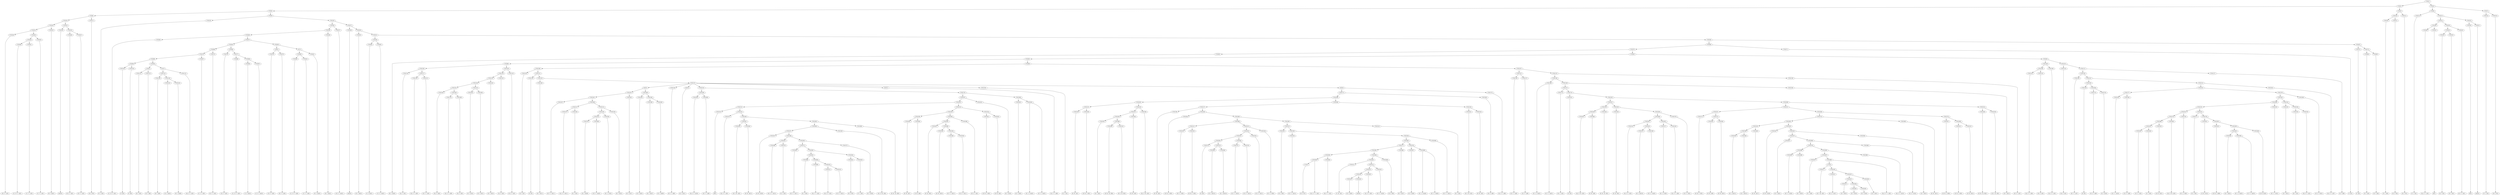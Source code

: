 digraph sample{
"C763(1)"->"C763(2)"
"C763(1)"->"C763(3)"
"C763(2)"->"C763(4)"
"C763(2)"->"C763(5)"
"C763(3)"->"C763(6)"
"C763(3)"->"C763(7)"
"C763(4)"->"C763(8)"
"C763(4)"->"C763(9)"
"C763(5)"->"C763(10)"
"C763(5)"->"C763(11)"
"C763(6)"->"C763(12)"
"C763(6)"->"C763(13)"
"C763(7)"->"C763(14)"
"C763(7)"->"C763(15)"
"C763(8)"->"C763(16)"
"C763(8)"->"C763(17)"
"C763(9)"->"C763(18)"
"C763(9)"->"C763(19)"
"C763(10)"->"C763(20)"
"C763(10)"->"C763(21)"
"C763(11)"->"[D  E  F](1)"
"C763(12)"->"[F  G  A](1)"
"C763(13)"->"C763(22)"
"C763(13)"->"C763(23)"
"C763(14)"->"[F  G  A](2)"
"C763(15)"->"[D  E  F](2)"
"C763(16)"->"C763(24)"
"C763(16)"->"C763(25)"
"C763(17)"->"[D  E  F](3)"
"C763(18)"->"[F  G  A](3)"
"C763(19)"->"C763(26)"
"C763(19)"->"C763(27)"
"C763(20)"->"[F  G  A](4)"
"C763(21)"->"[D  E  F](4)"
"C763(22)"->"C763(28)"
"C763(22)"->"C763(29)"
"C763(23)"->"C763(30)"
"C763(23)"->"C763(31)"
"C763(24)"->"C763(32)"
"C763(24)"->"C763(33)"
"C763(25)"->"C763(34)"
"C763(25)"->"C763(35)"
"C763(26)"->"C763(36)"
"C763(26)"->"C763(37)"
"C763(27)"->"C763(38)"
"C763(27)"->"C763(39)"
"C763(28)"->"C763(40)"
"C763(28)"->"C763(41)"
"C763(29)"->"C763(42)"
"C763(29)"->"C763(43)"
"C763(30)"->"[D](1)"
"C763(31)"->"[rest](1)"
"C763(32)"->"C763(44)"
"C763(32)"->"C763(45)"
"C763(33)"->"[D  F  Ais](1)"
"C763(34)"->"[rest](2)"
"C763(35)"->"C763(46)"
"C763(35)"->"C763(47)"
"C763(36)"->"C763(48)"
"C763(36)"->"C763(49)"
"C763(37)"->"[D  E  G  Ais](1)"
"C763(38)"->"[rest](3)"
"C763(39)"->"C763(50)"
"C763(39)"->"C763(51)"
"C763(40)"->"[Cis  E  G  A](1)"
"C763(41)"->"[A](1)"
"C763(42)"->"C763(52)"
"C763(42)"->"C763(53)"
"C763(43)"->"[D  F  G  A](1)"
"C763(44)"->"[D  E  F  A](1)"
"C763(45)"->"C763(54)"
"C763(45)"->"C763(55)"
"C763(46)"->"[D  E  F  A](2)"
"C763(47)"->"[D  F  G  A](2)"
"C763(48)"->"C763(56)"
"C763(48)"->"C763(57)"
"C763(49)"->"[D  G  Ais](1)"
"C763(50)"->"[D  G  Ais](2)"
"C763(51)"->"C763(58)"
"C763(51)"->"C763(59)"
"C763(52)"->"[D  F  A](1)"
"C763(53)"->"[D  F  A](2)"
"C763(54)"->"C763(60)"
"C763(54)"->"C763(61)"
"C763(55)"->"[C  F  G  A](1)"
"C763(56)"->"[C  D  E  F  A](1)"
"C763(57)"->"C763(62)"
"C763(57)"->"C763(63)"
"C763(58)"->"C763(64)"
"C763(58)"->"C763(65)"
"C763(59)"->"C763(66)"
"C763(59)"->"C763(67)"
"C763(60)"->"[C  D  E  F  A](2)"
"C763(61)"->"[C  F  G  A](2)"
"C763(62)"->"C763(68)"
"C763(62)"->"C763(69)"
"C763(63)"->"C164(1)"
"C763(63)"->"C47(1)"
"C763(64)"->"[C  E  Ais](1)"
"C763(65)"->"[C  E  G  Ais](1)"
"C763(66)"->"C763(70)"
"C763(66)"->"C763(71)"
"C763(67)"->"C763(72)"
"C763(67)"->"C763(73)"
"C763(68)"->"C763(74)"
"C763(68)"->"C763(75)"
"C763(69)"->"C763(76)"
"C763(69)"->"C763(77)"
"C164(1)"->"C763(78)"
"C164(1)"->"C763(79)"
"C47(1)"->"C763(80)"
"C47(1)"->"C763(81)"
"C763(70)"->"C763(82)"
"C763(70)"->"C763(83)"
"C763(71)"->"[F  A](1)"
"C763(72)"->"[F  A](2)"
"C763(73)"->"C763(84)"
"C763(73)"->"C763(85)"
"C763(74)"->"C763(86)"
"C763(74)"->"C763(87)"
"C763(75)"->"[D  F  G  A](3)"
"C763(76)"->"[D  E  F  A](3)"
"C763(77)"->"C763(88)"
"C763(77)"->"C763(89)"
"C763(78)"->"[D  E  F  A](4)"
"C763(79)"->"[D  F  G  A](4)"
"C763(80)"->"C763(90)"
"C763(80)"->"C763(91)"
"C763(81)"->"[D  G  Ais](3)"
"C763(82)"->"[D  G  Ais](4)"
"C763(83)"->"C763(92)"
"C763(83)"->"C763(93)"
"C763(84)"->"[D  F  A](3)"
"C763(85)"->"[D  F  A](4)"
"C763(86)"->"C763(94)"
"C763(86)"->"C763(95)"
"C763(87)"->"[C  F  G  A](3)"
"C763(88)"->"[C  D  E  F  A](3)"
"C763(89)"->"C763(96)"
"C763(89)"->"C763(97)"
"C763(90)"->"[C  D  E  F  A](4)"
"C763(91)"->"[C  F  G  A](4)"
"C763(92)"->"C763(98)"
"C763(92)"->"C763(99)"
"C763(93)"->"C763(100)"
"C763(93)"->"C763(101)"
"C763(94)"->"C763(102)"
"C763(94)"->"C763(103)"
"C763(95)"->"C164(2)"
"C763(95)"->"C47(2)"
"C763(96)"->"[C  E  Ais](2)"
"C763(97)"->"[C  E  G  Ais](2)"
"C763(98)"->"C763(104)"
"C763(98)"->"C763(105)"
"C763(99)"->"C763(106)"
"C763(99)"->"C763(107)"
"C763(100)"->"C763(108)"
"C763(100)"->"C763(109)"
"C763(101)"->"C763(110)"
"C763(101)"->"C763(111)"
"C763(102)"->"[F  A](3)"
"C763(103)"->"[F  A](4)"
"C164(2)"->"C763(112)"
"C164(2)"->"C763(113)"
"C47(2)"->"C763(114)"
"C47(2)"->"C763(115)"
"C763(104)"->"C763(116)"
"C763(104)"->"C763(117)"
"C763(105)"->"C763(118)"
"C763(105)"->"C763(119)"
"C763(106)"->"C763(120)"
"C763(106)"->"C763(121)"
"C763(107)"->"C763(122)"
"C763(107)"->"C763(123)"
"C763(108)"->"C763(124)"
"C763(108)"->"C763(125)"
"C763(109)"->"[Cis  E  G  A](2)"
"C763(110)"->"[Cis  E  A](1)"
"C763(111)"->"C763(126)"
"C763(111)"->"C763(127)"
"C763(112)"->"[D  F  A](5)"
"C763(113)"->"[D  F  A](6)"
"C763(114)"->"C763(128)"
"C763(114)"->"C763(129)"
"C763(115)"->"[Cis  E  G  A](3)"
"C763(116)"->"[Cis  G  A](1)"
"C763(117)"->"C763(130)"
"C763(117)"->"C763(131)"
"C763(118)"->"C763(132)"
"C763(118)"->"C763(133)"
"C763(119)"->"[D  E  F  A](5)"
"C763(120)"->"[D  F  A](7)"
"C763(121)"->"C763(134)"
"C763(121)"->"C763(135)"
"C763(122)"->"C763(136)"
"C763(122)"->"C763(137)"
"C763(123)"->"C763(138)"
"C763(123)"->"C763(139)"
"C763(124)"->"[Cis  E  G  A](4)"
"C763(125)"->"[Cis  E  A](2)"
"C763(126)"->"C763(140)"
"C763(126)"->"C763(141)"
"C763(127)"->"[D  F  A](8)"
"C763(128)"->"[D  F  A](9)"
"C763(129)"->"C763(142)"
"C763(129)"->"C763(143)"
"C763(130)"->"[Cis  E  G  A](5)"
"C763(131)"->"[D  F  G  A](5)"
"C763(132)"->"C763(144)"
"C763(132)"->"C763(145)"
"C763(133)"->"[Cis  E  A](3)"
"C763(134)"->"[E  A](1)"
"C763(135)"->"C763(146)"
"C763(135)"->"C763(147)"
"C763(136)"->"[D  F  G  A](6)"
"C763(137)"->"[D  E  F  A](6)"
"C763(138)"->"C763(148)"
"C763(138)"->"C763(149)"
"C763(139)"->"[D  E  F  A](7)"
"C763(140)"->"[D  F  G  A](7)"
"C763(141)"->"C763(150)"
"C763(141)"->"C763(151)"
"C763(142)"->"[D  G  Ais](5)"
"C763(143)"->"[D  G  Ais](6)"
"C763(144)"->"C763(152)"
"C763(144)"->"C763(153)"
"C763(145)"->"[D  F  A](10)"
"C763(146)"->"[D  F  A](11)"
"C763(147)"->"C455(1)"
"C763(147)"->"C763(154)"
"C763(147)"->"C455(2)"
"C763(147)"->"C763(155)"
"C763(147)"->"C455(3)"
"C763(147)"->"C763(156)"
"C763(147)"->"C455(4)"
"C763(148)"->"[E  G  A  Ais](1)"
"C763(148)"->"[E  F  G  Ais](1)"
"C763(149)"->"C763(157)"
"C763(149)"->"C763(158)"
"C763(150)"->"C763(159)"
"C763(150)"->"C763(160)"
"C763(151)"->"C763(161)"
"C763(151)"->"C763(162)"
"C763(152)"->"C763(163)"
"C763(152)"->"C763(164)"
"C763(153)"->"C763(165)"
"C763(153)"->"C763(166)"
"C455(1)"->"C763(167)"
"C455(1)"->"C763(168)"
"C763(154)"->"[D  F  G  A](8)"
"C455(2)"->"[D  F  A](12)"
"C763(155)"->"C763(169)"
"C763(155)"->"C763(170)"
"C455(3)"->"[Cis  E  G  A](6)"
"C763(156)"->"[E  G  A](1)"
"C455(4)"->"C763(171)"
"C455(4)"->"C763(172)"
"C763(157)"->"C763(173)"
"C763(157)"->"C763(174)"
"C763(158)"->"[D  F  A](13)"
"C763(159)"->"[D  A](1)"
"C763(160)"->"C763(175)"
"C763(160)"->"C763(176)"
"C763(161)"->"C763(177)"
"C763(161)"->"C763(178)"
"C763(162)"->"[Cis  E  G  A](7)"
"C763(163)"->"[Cis  E  A](4)"
"C763(164)"->"C763(179)"
"C763(164)"->"C763(180)"
"C763(165)"->"[D  F  A](14)"
"C763(166)"->"[D  F  A](15)"
"C763(167)"->"C763(181)"
"C763(167)"->"C763(182)"
"C763(168)"->"C763(183)"
"C763(168)"->"C763(184)"
"C763(169)"->"C763(185)"
"C763(169)"->"C763(186)"
"C763(170)"->"C763(187)"
"C763(170)"->"C763(188)"
"C763(171)"->"C763(189)"
"C763(171)"->"C763(190)"
"C763(172)"->"[Cis  E  G  A](8)"
"C763(173)"->"[Cis  G  A](2)"
"C763(174)"->"C763(191)"
"C763(174)"->"C763(192)"
"C763(175)"->"[D  E  F  A](8)"
"C763(176)"->"[D  F  A](16)"
"C763(177)"->"C763(193)"
"C763(177)"->"C763(194)"
"C763(178)"->"C763(195)"
"C763(178)"->"C763(196)"
"C763(179)"->"[Cis  E  G  A](9)"
"C763(180)"->"[Cis  E  A](5)"
"C763(181)"->"C763(197)"
"C763(181)"->"C763(198)"
"C763(182)"->"[D  F  A](17)"
"C763(183)"->"[D  F  A](18)"
"C763(184)"->"C763(199)"
"C763(184)"->"C763(200)"
"C763(185)"->"[Cis  E  G  A](10)"
"C763(186)"->"[D  F  G  A](9)"
"C763(187)"->"C763(201)"
"C763(187)"->"C763(202)"
"C763(188)"->"C763(203)"
"C763(188)"->"C763(204)"
"C763(189)"->"C763(205)"
"C763(189)"->"C763(206)"
"C763(190)"->"[Cis  E  A](6)"
"C763(191)"->"[E  A](2)"
"C763(192)"->"C763(207)"
"C763(192)"->"C763(208)"
"C763(193)"->"[D  F  G  A](10)"
"C763(194)"->"[D  E  F  A](9)"
"C763(195)"->"C763(209)"
"C763(195)"->"C763(210)"
"C763(196)"->"[D  E  F  A](10)"
"C763(197)"->"[D  F  G  A](11)"
"C763(198)"->"C763(211)"
"C763(198)"->"C763(212)"
"C763(199)"->"[D  G  Ais](7)"
"C763(200)"->"[D  G  Ais](8)"
"C763(201)"->"C763(213)"
"C763(201)"->"C763(214)"
"C763(202)"->"[D  F  A](19)"
"C763(203)"->"[D  F  A](20)"
"C763(204)"->"[E  G  A  Ais](2)"
"C763(204)"->"[E  F  G  Ais](2)"
"C763(205)"->"C763(215)"
"C763(205)"->"C763(216)"
"C763(206)"->"C763(217)"
"C763(206)"->"C763(218)"
"C763(207)"->"C763(219)"
"C763(207)"->"C763(220)"
"C763(208)"->"C763(221)"
"C763(208)"->"C763(222)"
"C763(209)"->"C763(223)"
"C763(209)"->"C763(224)"
"C763(210)"->"C763(225)"
"C763(210)"->"C763(226)"
"C763(211)"->"C763(227)"
"C763(211)"->"C763(228)"
"C763(212)"->"C763(229)"
"C763(212)"->"C763(230)"
"C763(213)"->"C763(231)"
"C763(213)"->"C763(232)"
"C763(214)"->"C763(233)"
"C763(214)"->"C763(234)"
"C763(215)"->"C763(235)"
"C763(215)"->"C763(236)"
"C763(216)"->"C763(237)"
"C763(216)"->"C763(238)"
"C763(217)"->"C763(239)"
"C763(217)"->"C763(240)"
"C763(218)"->"C763(241)"
"C763(218)"->"C763(242)"
"C763(219)"->"C763(243)"
"C763(219)"->"C763(244)"
"C763(220)"->"C763(245)"
"C763(220)"->"C763(246)"
"C763(221)"->"C763(247)"
"C763(221)"->"C763(248)"
"C763(222)"->"C763(249)"
"C763(222)"->"C763(250)"
"C763(223)"->"C763(251)"
"C763(223)"->"C763(252)"
"C763(224)"->"[D  F  G  A](12)"
"C763(225)"->"[D  F  A](21)"
"C763(226)"->"C763(253)"
"C763(226)"->"C763(254)"
"C763(227)"->"[Cis  E  G  A](11)"
"C763(228)"->"[E  G  A](2)"
"C763(229)"->"C763(255)"
"C763(229)"->"C763(256)"
"C763(230)"->"[D  F  A](22)"
"C763(231)"->"[D](2)"
"C763(232)"->"C763(257)"
"C763(232)"->"C763(258)"
"C763(233)"->"C763(259)"
"C763(233)"->"C763(260)"
"C763(234)"->"C763(261)"
"C763(234)"->"C763(262)"
"C763(235)"->"[D  Fis  A](1)"
"C763(236)"->"[D  Fis  A  B](1)"
"C763(237)"->"C763(263)"
"C763(237)"->"C763(264)"
"C763(238)"->"[Cis  D  Fis  A](1)"
"C763(239)"->"[D  Fis  A](2)"
"C763(240)"->"C763(265)"
"C763(240)"->"C763(266)"
"C763(241)"->"[D  E  Fis  A](1)"
"C763(242)"->"[D  Fis  A](3)"
"C763(243)"->"C763(267)"
"C763(243)"->"C763(268)"
"C763(244)"->"[D  Fis  Gis  B](1)"
"C763(245)"->"[D  Gis  B](1)"
"C763(246)"->"C763(269)"
"C763(246)"->"C763(270)"
"C763(247)"->"C763(271)"
"C763(247)"->"C763(272)"
"C763(248)"->"C763(273)"
"C763(248)"->"C763(274)"
"C763(249)"->"[D  Fis  Gis  B](2)"
"C763(250)"->"[D  E  Gis  B](1)"
"C763(251)"->"C763(275)"
"C763(251)"->"C763(276)"
"C763(252)"->"C763(277)"
"C763(252)"->"C763(278)"
"C763(253)"->"[D  G  A](1)"
"C763(254)"->"[Cis  D  G  A](1)"
"C763(255)"->"C763(279)"
"C763(255)"->"C763(280)"
"C763(256)"->"[D  G  A  B](1)"
"C763(257)"->"[Cis  D  G  A](2)"
"C763(258)"->"C763(281)"
"C763(258)"->"C763(282)"
"C763(259)"->"C763(283)"
"C763(259)"->"C763(284)"
"C763(260)"->"C763(285)"
"C763(260)"->"C763(286)"
"C763(261)"->"[D  Fis  A  B](2)"
"C763(262)"->"[D  Fis  A](4)"
"C763(263)"->"C763(287)"
"C763(263)"->"C763(288)"
"C763(264)"->"[D  Fis  A](5)"
"C763(265)"->"[D  Fis  A  B](3)"
"C763(266)"->"C763(289)"
"C763(266)"->"C763(290)"
"C763(267)"->"[Cis  D  Fis  A](2)"
"C763(268)"->"[D  Fis  A](6)"
"C763(269)"->"C763(291)"
"C763(269)"->"C763(292)"
"C763(270)"->"[D  E  G  B](1)"
"C763(271)"->"[D  Fis  G  B](1)"
"C763(272)"->"C763(293)"
"C763(272)"->"C763(294)"
"C763(273)"->"C763(295)"
"C763(273)"->"C763(296)"
"C763(274)"->"C763(297)"
"C763(274)"->"C763(298)"
"C763(275)"->"C763(299)"
"C763(275)"->"C763(300)"
"C763(276)"->"[D  G  A  B](2)"
"C763(277)"->"[D  G  B](1)"
"C763(278)"->"C763(301)"
"C763(278)"->"C763(302)"
"C763(279)"->"[D  G  Ais](9)"
"C763(280)"->"[D  E  G  Ais](2)"
"C763(281)"->"C763(303)"
"C763(281)"->"C763(304)"
"C763(282)"->"C763(305)"
"C763(282)"->"C763(306)"
"C763(283)"->"[D  Fis  A](7)"
"C763(284)"->"[D  Fis  A](8)"
"C763(285)"->"C763(307)"
"C763(285)"->"C763(308)"
"C763(286)"->"[D  E  G  A](1)"
"C763(287)"->"[D  G  A](2)"
"C763(288)"->"C763(309)"
"C763(288)"->"C763(310)"
"C763(289)"->"C763(311)"
"C763(289)"->"C763(312)"
"C763(290)"->"C763(313)"
"C763(290)"->"C763(314)"
"C763(291)"->"C763(315)"
"C763(291)"->"C763(316)"
"C763(292)"->"C763(317)"
"C763(292)"->"C763(318)"
"C763(293)"->"[D  Fis  A](9)"
"C763(294)"->"[D  Fis  A](10)"
"C763(295)"->"C763(319)"
"C763(295)"->"C763(320)"
"C763(296)"->"[D  Fis  A](11)"
"C763(297)"->"[D  Fis  A  B](4)"
"C763(298)"->"C763(321)"
"C763(298)"->"C763(322)"
"C763(299)"->"C763(323)"
"C763(299)"->"C763(324)"
"C763(300)"->"[Cis  D  Fis  A](3)"
"C763(301)"->"[D  Fis  A](12)"
"C763(302)"->"C763(325)"
"C763(302)"->"C763(326)"
"C763(303)"->"[D  E  Fis  A](2)"
"C763(304)"->"[D  Fis  A](13)"
"C763(305)"->"C763(327)"
"C763(305)"->"C763(328)"
"C763(306)"->"[D  Fis  Gis  B](3)"
"C763(307)"->"[D  Gis  B](2)"
"C763(308)"->"C763(329)"
"C763(308)"->"C763(330)"
"C763(309)"->"[D  Fis  Gis  B](4)"
"C763(310)"->"[D  E  Gis  B](2)"
"C763(311)"->"C763(331)"
"C763(311)"->"C763(332)"
"C763(312)"->"C763(333)"
"C763(312)"->"C763(334)"
"C763(313)"->"C763(335)"
"C763(313)"->"C763(336)"
"C763(314)"->"[D  G  A](3)"
"C763(315)"->"[Cis  D  G  A](3)"
"C763(316)"->"C763(337)"
"C763(316)"->"C763(338)"
"C763(317)"->"[D  G  A  B](3)"
"C763(318)"->"[Cis  D  G  A](4)"
"C763(319)"->"C763(339)"
"C763(319)"->"C763(340)"
"C763(320)"->"C763(341)"
"C763(320)"->"C763(342)"
"C763(321)"->"[D  Fis  A  B](5)"
"C763(322)"->"[D  Fis  A](14)"
"C763(323)"->"C763(343)"
"C763(323)"->"C763(344)"
"C763(324)"->"[D  Fis  A](15)"
"C763(325)"->"[D  Fis  A  B](6)"
"C763(326)"->"C763(345)"
"C763(326)"->"C763(346)"
"C763(327)"->"C763(347)"
"C763(327)"->"C763(348)"
"C763(328)"->"[Cis  D  Fis  A](4)"
"C763(329)"->"[D  Fis  A](16)"
"C763(330)"->"C763(349)"
"C763(330)"->"C763(350)"
"C763(331)"->"[D  E  G  B](2)"
"C763(332)"->"[D  Fis  G  B](2)"
"C763(333)"->"C763(351)"
"C763(333)"->"C763(352)"
"C763(334)"->"[D  G  A  B](4)"
"C763(335)"->"[D  G  B](2)"
"C763(336)"->"C763(353)"
"C763(336)"->"C763(354)"
"C763(337)"->"[D  G  Ais](10)"
"C763(338)"->"[D  E  G  Ais](3)"
"C763(339)"->"C763(355)"
"C763(339)"->"C763(356)"
"C763(340)"->"[D  Fis  A](17)"
"C763(341)"->"[D  Fis  A](18)"
"C763(342)"->"C763(357)"
"C763(342)"->"C763(358)"
"C763(343)"->"[D  E  G  A](2)"
"C763(344)"->"[D  G  A](4)"
"C763(345)"->"C763(359)"
"C763(345)"->"C763(360)"
"C763(346)"->"[D  Fis  A](19)"
"C763(347)"->"[D  Fis  A](20)"
"C763(348)"->"C763(361)"
"C763(348)"->"C763(362)"
"C763(349)"->"[D  F  G  A](13)"
"C763(350)"->"[D  E  F  A](11)"
"C763(351)"->"C763(363)"
"C763(351)"->"C763(364)"
"C763(352)"->"[D  E  F  A](12)"
"C763(353)"->"[D  F  G  A](14)"
"C763(354)"->"C763(365)"
"C763(354)"->"C763(366)"
"C763(355)"->"[D  G  Ais](11)"
"C763(356)"->"[D  G  Ais](12)"
"C763(357)"->"C763(367)"
"C763(357)"->"C763(368)"
"C763(358)"->"[D  F  A](23)"
"C763(359)"->"[D  F  A](24)"
"C763(360)"->"[E  G  A  Ais](3)"
"C763(360)"->"[E  F  G  Ais](3)"
"C763(361)"->"C763(369)"
"C763(361)"->"C763(370)"
"C763(362)"->"C763(371)"
"C763(362)"->"C763(372)"
"C763(363)"->"C763(373)"
"C763(363)"->"C763(374)"
"C763(364)"->"C763(375)"
"C763(364)"->"C763(376)"
"C763(365)"->"C763(377)"
"C763(365)"->"C763(378)"
"C763(366)"->"[D  F  G  A](15)"
"C763(367)"->"[D  F  A](25)"
"C763(368)"->"C763(379)"
"C763(368)"->"C763(380)"
"C763(369)"->"[Cis  E  G  A](12)"
"C763(370)"->"[E  G  A](3)"
"C763(371)"->"C763(381)"
"C763(371)"->"C763(382)"
"C763(372)"->"[D  F  A](26)"
"C763(373)"->"[D  A](2)"
"C763(374)"->"C763(383)"
"C763(374)"->"C763(384)"
"C763(375)"->"[D  F  G  A](16)"
"C763(376)"->"[D  E  F  A](13)"
"C763(377)"->"C763(385)"
"C763(377)"->"C763(386)"
"C763(378)"->"C763(387)"
"C763(378)"->"C763(388)"
"C763(379)"->"C763(389)"
"C763(379)"->"C763(390)"
"C763(380)"->"[D  E  F  A](14)"
"C763(381)"->"[D  F  G  A](17)"
"C763(382)"->"C763(391)"
"C763(382)"->"C763(392)"
"C763(383)"->"[D  G  Ais](13)"
"C763(384)"->"[D  G  Ais](14)"
"C763(385)"->"C763(393)"
"C763(385)"->"C763(394)"
"C763(386)"->"[D  F  A](27)"
"C763(387)"->"[D  F  A](28)"
"C763(388)"->"[E  G  A  Ais](4)"
"C763(388)"->"[E  F  G  Ais](4)"
"C763(389)"->"C763(395)"
"C763(389)"->"C763(396)"
"C763(390)"->"C763(397)"
"C763(390)"->"C763(398)"
"C763(391)"->"C763(399)"
"C763(391)"->"C763(400)"
"C763(392)"->"C763(401)"
"C763(392)"->"C763(402)"
"C763(393)"->"C763(403)"
"C763(393)"->"C763(404)"
"C763(394)"->"C763(405)"
"C763(394)"->"C763(406)"
"C763(395)"->"[D  F  G  A](18)"
"C763(396)"->"[D  F  A](29)"
"C763(397)"->"C763(407)"
"C763(397)"->"C763(408)"
"C763(398)"->"[Cis  E  G  A](13)"
"C763(399)"->"[E  G  A](4)"
"C763(400)"->"C763(409)"
"C763(400)"->"C763(410)"
"C763(401)"->"[D  E  F](5)"
"C763(402)"->"[F  G  A](5)"
"C763(403)"->"C724(1)"
"C763(403)"->"[Cis  E  F  G  A](1)"
"C763(404)"->"[Cis  F  G  A](1)"
"C763(405)"->"C763(411)"
"C763(405)"->"C763(412)"
"C763(406)"->"[D  E  F](6)"
"C763(407)"->"[F  G  A](6)"
"C763(408)"->"C724(2)"
"C763(408)"->"[Cis  E  F  G  A](2)"
"C763(409)"->"[Cis  F  G  A](2)"
"C763(410)"->"C763(413)"
"C763(410)"->"C763(414)"
"C724(1)"->"[D  E  F](7)"
"C763(411)"->"[F  Gis  A](1)"
"C763(412)"->"C763(415)"
"C763(412)"->"C763(416)"
"C724(2)"->"C763(417)"
"C724(2)"->"C763(418)"
"C763(413)"->"[Cis  D  F  A](1)"
"C763(414)"->"[D  E  F  A](15)"
"C763(415)"->"C763(419)"
"C763(415)"->"C763(420)"
"C763(416)"->"[D  E  F  A](16)"
"C763(417)"->"[D  F  Gis  A](1)"
"C763(418)"->"C763(421)"
"C763(418)"->"C763(422)"
"C763(419)"->"C763(423)"
"C763(419)"->"C763(424)"
"C763(420)"->"[Cis  D  F  A](2)"
"C763(421)"->"[D  E  F  A](17)"
"C763(422)"->"C763(425)"
"C763(422)"->"C763(426)"
"C763(423)"->"[D  F  A](30)"
"C763(424)"->"[rest](4)"
"C763(425)"->"C763(427)"
"C763(425)"->"C763(428)"
"C763(426)"->"[D  F  A](31)"
"C763(427)"->"[D  F  A](32)"
"C763(428)"->"C763(429)"
"C763(428)"->"C763(430)"
"C763(429)"->"[D  F  A](33)"
"C763(430)"->"[D  F  A](34)"
{rank = min; "C763(1)";}
{rank = same; "C763(2)"; "C763(3)";}
{rank = same; "C763(4)"; "C763(5)"; "C763(6)"; "C763(7)";}
{rank = same; "C763(8)"; "C763(9)"; "C763(10)"; "C763(11)"; "C763(12)"; "C763(13)"; "C763(14)"; "C763(15)";}
{rank = same; "C763(16)"; "C763(17)"; "C763(18)"; "C763(19)"; "C763(20)"; "C763(21)"; "C763(22)"; "C763(23)";}
{rank = same; "C763(24)"; "C763(25)"; "C763(26)"; "C763(27)"; "C763(28)"; "C763(29)"; "C763(30)"; "C763(31)";}
{rank = same; "C763(32)"; "C763(33)"; "C763(34)"; "C763(35)"; "C763(36)"; "C763(37)"; "C763(38)"; "C763(39)"; "C763(40)"; "C763(41)"; "C763(42)"; "C763(43)";}
{rank = same; "C763(44)"; "C763(45)"; "C763(46)"; "C763(47)"; "C763(48)"; "C763(49)"; "C763(50)"; "C763(51)"; "C763(52)"; "C763(53)";}
{rank = same; "C763(54)"; "C763(55)"; "C763(56)"; "C763(57)"; "C763(58)"; "C763(59)";}
{rank = same; "C763(60)"; "C763(61)"; "C763(62)"; "C763(63)"; "C763(64)"; "C763(65)"; "C763(66)"; "C763(67)";}
{rank = same; "C763(68)"; "C763(69)"; "C164(1)"; "C47(1)"; "C763(70)"; "C763(71)"; "C763(72)"; "C763(73)";}
{rank = same; "C763(74)"; "C763(75)"; "C763(76)"; "C763(77)"; "C763(78)"; "C763(79)"; "C763(80)"; "C763(81)"; "C763(82)"; "C763(83)"; "C763(84)"; "C763(85)";}
{rank = same; "C763(86)"; "C763(87)"; "C763(88)"; "C763(89)"; "C763(90)"; "C763(91)"; "C763(92)"; "C763(93)";}
{rank = same; "C763(94)"; "C763(95)"; "C763(96)"; "C763(97)"; "C763(98)"; "C763(99)"; "C763(100)"; "C763(101)";}
{rank = same; "C763(102)"; "C763(103)"; "C164(2)"; "C47(2)"; "C763(104)"; "C763(105)"; "C763(106)"; "C763(107)"; "C763(108)"; "C763(109)"; "C763(110)"; "C763(111)";}
{rank = same; "C763(112)"; "C763(113)"; "C763(114)"; "C763(115)"; "C763(116)"; "C763(117)"; "C763(118)"; "C763(119)"; "C763(120)"; "C763(121)"; "C763(122)"; "C763(123)"; "C763(124)"; "C763(125)"; "C763(126)"; "C763(127)";}
{rank = same; "C763(128)"; "C763(129)"; "C763(130)"; "C763(131)"; "C763(132)"; "C763(133)"; "C763(134)"; "C763(135)"; "C763(136)"; "C763(137)"; "C763(138)"; "C763(139)"; "C763(140)"; "C763(141)";}
{rank = same; "C763(142)"; "C763(143)"; "C763(144)"; "C763(145)"; "C763(146)"; "C763(147)"; "C763(148)"; "C763(149)"; "C763(150)"; "C763(151)";}
{rank = same; "C763(152)"; "C763(153)"; "C455(1)"; "C763(154)"; "C455(2)"; "C763(155)"; "C455(3)"; "C763(156)"; "C455(4)"; "C763(157)"; "C763(158)"; "C763(159)"; "C763(160)"; "C763(161)"; "C763(162)";}
{rank = same; "C763(163)"; "C763(164)"; "C763(165)"; "C763(166)"; "C763(167)"; "C763(168)"; "C763(169)"; "C763(170)"; "C763(171)"; "C763(172)"; "C763(173)"; "C763(174)"; "C763(175)"; "C763(176)"; "C763(177)"; "C763(178)";}
{rank = same; "C763(179)"; "C763(180)"; "C763(181)"; "C763(182)"; "C763(183)"; "C763(184)"; "C763(185)"; "C763(186)"; "C763(187)"; "C763(188)"; "C763(189)"; "C763(190)"; "C763(191)"; "C763(192)"; "C763(193)"; "C763(194)"; "C763(195)"; "C763(196)";}
{rank = same; "C763(197)"; "C763(198)"; "C763(199)"; "C763(200)"; "C763(201)"; "C763(202)"; "C763(203)"; "C763(204)"; "C763(205)"; "C763(206)"; "C763(207)"; "C763(208)"; "C763(209)"; "C763(210)";}
{rank = same; "C763(211)"; "C763(212)"; "C763(213)"; "C763(214)"; "C763(215)"; "C763(216)"; "C763(217)"; "C763(218)"; "C763(219)"; "C763(220)"; "C763(221)"; "C763(222)"; "C763(223)"; "C763(224)"; "C763(225)"; "C763(226)";}
{rank = same; "C763(227)"; "C763(228)"; "C763(229)"; "C763(230)"; "C763(231)"; "C763(232)"; "C763(233)"; "C763(234)"; "C763(235)"; "C763(236)"; "C763(237)"; "C763(238)"; "C763(239)"; "C763(240)"; "C763(241)"; "C763(242)"; "C763(243)"; "C763(244)"; "C763(245)"; "C763(246)"; "C763(247)"; "C763(248)"; "C763(249)"; "C763(250)"; "C763(251)"; "C763(252)"; "C763(253)"; "C763(254)";}
{rank = same; "C763(255)"; "C763(256)"; "C763(257)"; "C763(258)"; "C763(259)"; "C763(260)"; "C763(261)"; "C763(262)"; "C763(263)"; "C763(264)"; "C763(265)"; "C763(266)"; "C763(267)"; "C763(268)"; "C763(269)"; "C763(270)"; "C763(271)"; "C763(272)"; "C763(273)"; "C763(274)"; "C763(275)"; "C763(276)"; "C763(277)"; "C763(278)";}
{rank = same; "C763(279)"; "C763(280)"; "C763(281)"; "C763(282)"; "C763(283)"; "C763(284)"; "C763(285)"; "C763(286)"; "C763(287)"; "C763(288)"; "C763(289)"; "C763(290)"; "C763(291)"; "C763(292)"; "C763(293)"; "C763(294)"; "C763(295)"; "C763(296)"; "C763(297)"; "C763(298)"; "C763(299)"; "C763(300)"; "C763(301)"; "C763(302)";}
{rank = same; "C763(303)"; "C763(304)"; "C763(305)"; "C763(306)"; "C763(307)"; "C763(308)"; "C763(309)"; "C763(310)"; "C763(311)"; "C763(312)"; "C763(313)"; "C763(314)"; "C763(315)"; "C763(316)"; "C763(317)"; "C763(318)"; "C763(319)"; "C763(320)"; "C763(321)"; "C763(322)"; "C763(323)"; "C763(324)"; "C763(325)"; "C763(326)";}
{rank = same; "C763(327)"; "C763(328)"; "C763(329)"; "C763(330)"; "C763(331)"; "C763(332)"; "C763(333)"; "C763(334)"; "C763(335)"; "C763(336)"; "C763(337)"; "C763(338)"; "C763(339)"; "C763(340)"; "C763(341)"; "C763(342)"; "C763(343)"; "C763(344)"; "C763(345)"; "C763(346)";}
{rank = same; "C763(347)"; "C763(348)"; "C763(349)"; "C763(350)"; "C763(351)"; "C763(352)"; "C763(353)"; "C763(354)"; "C763(355)"; "C763(356)"; "C763(357)"; "C763(358)"; "C763(359)"; "C763(360)";}
{rank = same; "C763(361)"; "C763(362)"; "C763(363)"; "C763(364)"; "C763(365)"; "C763(366)"; "C763(367)"; "C763(368)";}
{rank = same; "C763(369)"; "C763(370)"; "C763(371)"; "C763(372)"; "C763(373)"; "C763(374)"; "C763(375)"; "C763(376)"; "C763(377)"; "C763(378)"; "C763(379)"; "C763(380)";}
{rank = same; "C763(381)"; "C763(382)"; "C763(383)"; "C763(384)"; "C763(385)"; "C763(386)"; "C763(387)"; "C763(388)"; "C763(389)"; "C763(390)";}
{rank = same; "C763(391)"; "C763(392)"; "C763(393)"; "C763(394)"; "C763(395)"; "C763(396)"; "C763(397)"; "C763(398)";}
{rank = same; "C763(399)"; "C763(400)"; "C763(401)"; "C763(402)"; "C763(403)"; "C763(404)"; "C763(405)"; "C763(406)"; "C763(407)"; "C763(408)";}
{rank = same; "C763(409)"; "C763(410)"; "C724(1)"; "C763(411)"; "C763(412)"; "C724(2)";}
{rank = same; "C763(413)"; "C763(414)"; "C763(415)"; "C763(416)"; "C763(417)"; "C763(418)";}
{rank = same; "C763(419)"; "C763(420)"; "C763(421)"; "C763(422)";}
{rank = same; "C763(423)"; "C763(424)"; "C763(425)"; "C763(426)";}
{rank = same; "C763(427)"; "C763(428)";}
{rank = same; "C763(429)"; "C763(430)";}
{rank = same; "[D  E  F](1)"; "[F  G  A](1)"; "[F  G  A](2)"; "[D  E  F](2)"; "[D  E  F](3)"; "[F  G  A](3)"; "[F  G  A](4)"; "[D  E  F](4)"; "[D](1)"; "[rest](1)"; "[D  F  Ais](1)"; "[rest](2)"; "[D  E  G  Ais](1)"; "[rest](3)"; "[Cis  E  G  A](1)"; "[A](1)"; "[D  F  G  A](1)"; "[D  E  F  A](1)"; "[D  E  F  A](2)"; "[D  F  G  A](2)"; "[D  G  Ais](1)"; "[D  G  Ais](2)"; "[D  F  A](1)"; "[D  F  A](2)"; "[C  F  G  A](1)"; "[C  D  E  F  A](1)"; "[C  D  E  F  A](2)"; "[C  F  G  A](2)"; "[C  E  Ais](1)"; "[C  E  G  Ais](1)"; "[F  A](1)"; "[F  A](2)"; "[D  F  G  A](3)"; "[D  E  F  A](3)"; "[D  E  F  A](4)"; "[D  F  G  A](4)"; "[D  G  Ais](3)"; "[D  G  Ais](4)"; "[D  F  A](3)"; "[D  F  A](4)"; "[C  F  G  A](3)"; "[C  D  E  F  A](3)"; "[C  D  E  F  A](4)"; "[C  F  G  A](4)"; "[C  E  Ais](2)"; "[C  E  G  Ais](2)"; "[F  A](3)"; "[F  A](4)"; "[Cis  E  G  A](2)"; "[Cis  E  A](1)"; "[D  F  A](5)"; "[D  F  A](6)"; "[Cis  E  G  A](3)"; "[Cis  G  A](1)"; "[D  E  F  A](5)"; "[D  F  A](7)"; "[Cis  E  G  A](4)"; "[Cis  E  A](2)"; "[D  F  A](8)"; "[D  F  A](9)"; "[Cis  E  G  A](5)"; "[D  F  G  A](5)"; "[Cis  E  A](3)"; "[E  A](1)"; "[D  F  G  A](6)"; "[D  E  F  A](6)"; "[D  E  F  A](7)"; "[D  F  G  A](7)"; "[D  G  Ais](5)"; "[D  G  Ais](6)"; "[D  F  A](10)"; "[D  F  A](11)"; "[E  G  A  Ais](1)"; "[E  F  G  Ais](1)"; "[D  F  G  A](8)"; "[D  F  A](12)"; "[Cis  E  G  A](6)"; "[E  G  A](1)"; "[D  F  A](13)"; "[D  A](1)"; "[Cis  E  G  A](7)"; "[Cis  E  A](4)"; "[D  F  A](14)"; "[D  F  A](15)"; "[Cis  E  G  A](8)"; "[Cis  G  A](2)"; "[D  E  F  A](8)"; "[D  F  A](16)"; "[Cis  E  G  A](9)"; "[Cis  E  A](5)"; "[D  F  A](17)"; "[D  F  A](18)"; "[Cis  E  G  A](10)"; "[D  F  G  A](9)"; "[Cis  E  A](6)"; "[E  A](2)"; "[D  F  G  A](10)"; "[D  E  F  A](9)"; "[D  E  F  A](10)"; "[D  F  G  A](11)"; "[D  G  Ais](7)"; "[D  G  Ais](8)"; "[D  F  A](19)"; "[D  F  A](20)"; "[E  G  A  Ais](2)"; "[E  F  G  Ais](2)"; "[D  F  G  A](12)"; "[D  F  A](21)"; "[Cis  E  G  A](11)"; "[E  G  A](2)"; "[D  F  A](22)"; "[D](2)"; "[D  Fis  A](1)"; "[D  Fis  A  B](1)"; "[Cis  D  Fis  A](1)"; "[D  Fis  A](2)"; "[D  E  Fis  A](1)"; "[D  Fis  A](3)"; "[D  Fis  Gis  B](1)"; "[D  Gis  B](1)"; "[D  Fis  Gis  B](2)"; "[D  E  Gis  B](1)"; "[D  G  A](1)"; "[Cis  D  G  A](1)"; "[D  G  A  B](1)"; "[Cis  D  G  A](2)"; "[D  Fis  A  B](2)"; "[D  Fis  A](4)"; "[D  Fis  A](5)"; "[D  Fis  A  B](3)"; "[Cis  D  Fis  A](2)"; "[D  Fis  A](6)"; "[D  E  G  B](1)"; "[D  Fis  G  B](1)"; "[D  G  A  B](2)"; "[D  G  B](1)"; "[D  G  Ais](9)"; "[D  E  G  Ais](2)"; "[D  Fis  A](7)"; "[D  Fis  A](8)"; "[D  E  G  A](1)"; "[D  G  A](2)"; "[D  Fis  A](9)"; "[D  Fis  A](10)"; "[D  Fis  A](11)"; "[D  Fis  A  B](4)"; "[Cis  D  Fis  A](3)"; "[D  Fis  A](12)"; "[D  E  Fis  A](2)"; "[D  Fis  A](13)"; "[D  Fis  Gis  B](3)"; "[D  Gis  B](2)"; "[D  Fis  Gis  B](4)"; "[D  E  Gis  B](2)"; "[D  G  A](3)"; "[Cis  D  G  A](3)"; "[D  G  A  B](3)"; "[Cis  D  G  A](4)"; "[D  Fis  A  B](5)"; "[D  Fis  A](14)"; "[D  Fis  A](15)"; "[D  Fis  A  B](6)"; "[Cis  D  Fis  A](4)"; "[D  Fis  A](16)"; "[D  E  G  B](2)"; "[D  Fis  G  B](2)"; "[D  G  A  B](4)"; "[D  G  B](2)"; "[D  G  Ais](10)"; "[D  E  G  Ais](3)"; "[D  Fis  A](17)"; "[D  Fis  A](18)"; "[D  E  G  A](2)"; "[D  G  A](4)"; "[D  Fis  A](19)"; "[D  Fis  A](20)"; "[D  F  G  A](13)"; "[D  E  F  A](11)"; "[D  E  F  A](12)"; "[D  F  G  A](14)"; "[D  G  Ais](11)"; "[D  G  Ais](12)"; "[D  F  A](23)"; "[D  F  A](24)"; "[E  G  A  Ais](3)"; "[E  F  G  Ais](3)"; "[D  F  G  A](15)"; "[D  F  A](25)"; "[Cis  E  G  A](12)"; "[E  G  A](3)"; "[D  F  A](26)"; "[D  A](2)"; "[D  F  G  A](16)"; "[D  E  F  A](13)"; "[D  E  F  A](14)"; "[D  F  G  A](17)"; "[D  G  Ais](13)"; "[D  G  Ais](14)"; "[D  F  A](27)"; "[D  F  A](28)"; "[E  G  A  Ais](4)"; "[E  F  G  Ais](4)"; "[D  F  G  A](18)"; "[D  F  A](29)"; "[Cis  E  G  A](13)"; "[E  G  A](4)"; "[D  E  F](5)"; "[F  G  A](5)"; "[Cis  E  F  G  A](1)"; "[Cis  F  G  A](1)"; "[D  E  F](6)"; "[F  G  A](6)"; "[Cis  E  F  G  A](2)"; "[Cis  F  G  A](2)"; "[D  E  F](7)"; "[F  Gis  A](1)"; "[Cis  D  F  A](1)"; "[D  E  F  A](15)"; "[D  E  F  A](16)"; "[D  F  Gis  A](1)"; "[Cis  D  F  A](2)"; "[D  E  F  A](17)"; "[D  F  A](30)"; "[rest](4)"; "[D  F  A](31)"; "[D  F  A](32)"; "[D  F  A](33)"; "[D  F  A](34)";}
}